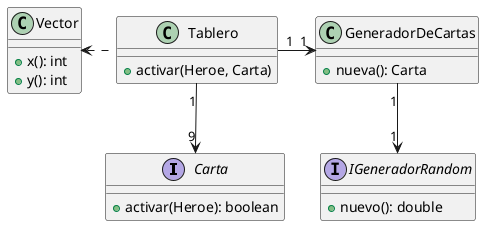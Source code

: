 @startuml

interface Carta {
  + activar(Heroe): boolean
}

class Tablero {
  + activar(Heroe, Carta)
}

class GeneradorDeCartas {
  + nueva(): Carta
}

interface IGeneradorRandom {
  + nuevo(): double
}

class Vector {
  + x(): int
  + y(): int
}

Tablero "1" --> "9" Carta
Tablero "1" -> "1" GeneradorDeCartas
GeneradorDeCartas "1" --> "1" IGeneradorRandom
Tablero .left.> Vector

@enduml
